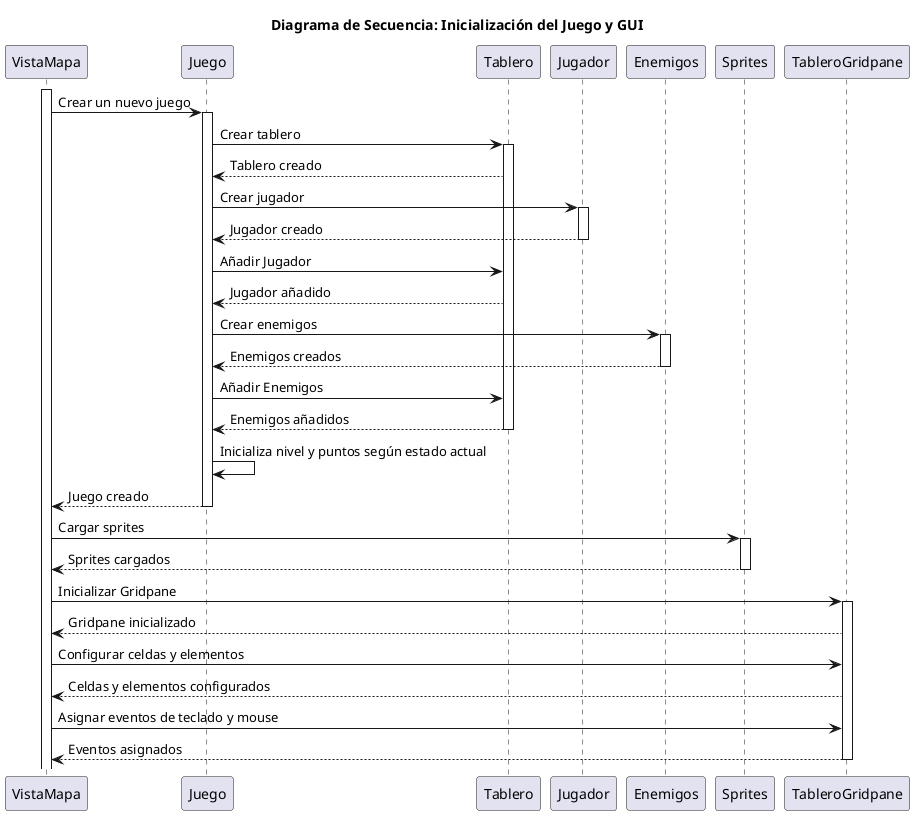 @startuml

title Diagrama de Secuencia: Inicialización del Juego y GUI

participant "VistaMapa" as Vista
participant "Juego" as Juego
participant "Tablero" as Tablero
participant "Jugador" as Jugador
participant "Enemigos" as Enemigos
participant "Sprites" as Sprites
participant "TableroGridpane" as TableroGridpane

activate Vista
Vista -> Juego: Crear un nuevo juego
activate Juego

Juego -> Tablero: Crear tablero
activate Tablero
Tablero --> Juego: Tablero creado
Juego -> Jugador: Crear jugador
activate Jugador
Jugador --> Juego: Jugador creado
deactivate Jugador
Juego -> Tablero: Añadir Jugador
Tablero --> Juego: Jugador añadido

Juego -> Enemigos: Crear enemigos
activate Enemigos
Enemigos --> Juego: Enemigos creados
deactivate Enemigos
Juego -> Tablero: Añadir Enemigos
Tablero --> Juego: Enemigos añadidos
deactivate Tablero

Juego -> Juego: Inicializa nivel y puntos según estado actual
Juego --> Vista: Juego creado
deactivate Juego

Vista -> Sprites: Cargar sprites
activate Sprites
Sprites --> Vista: Sprites cargados
deactivate Sprites

Vista -> TableroGridpane: Inicializar Gridpane
activate TableroGridpane
TableroGridpane --> Vista: Gridpane inicializado
Vista -> TableroGridpane: Configurar celdas y elementos
TableroGridpane --> Vista: Celdas y elementos configurados
Vista -> TableroGridpane: Asignar eventos de teclado y mouse
TableroGridpane --> Vista: Eventos asignados
deactivate TableroGridpane

@enduml